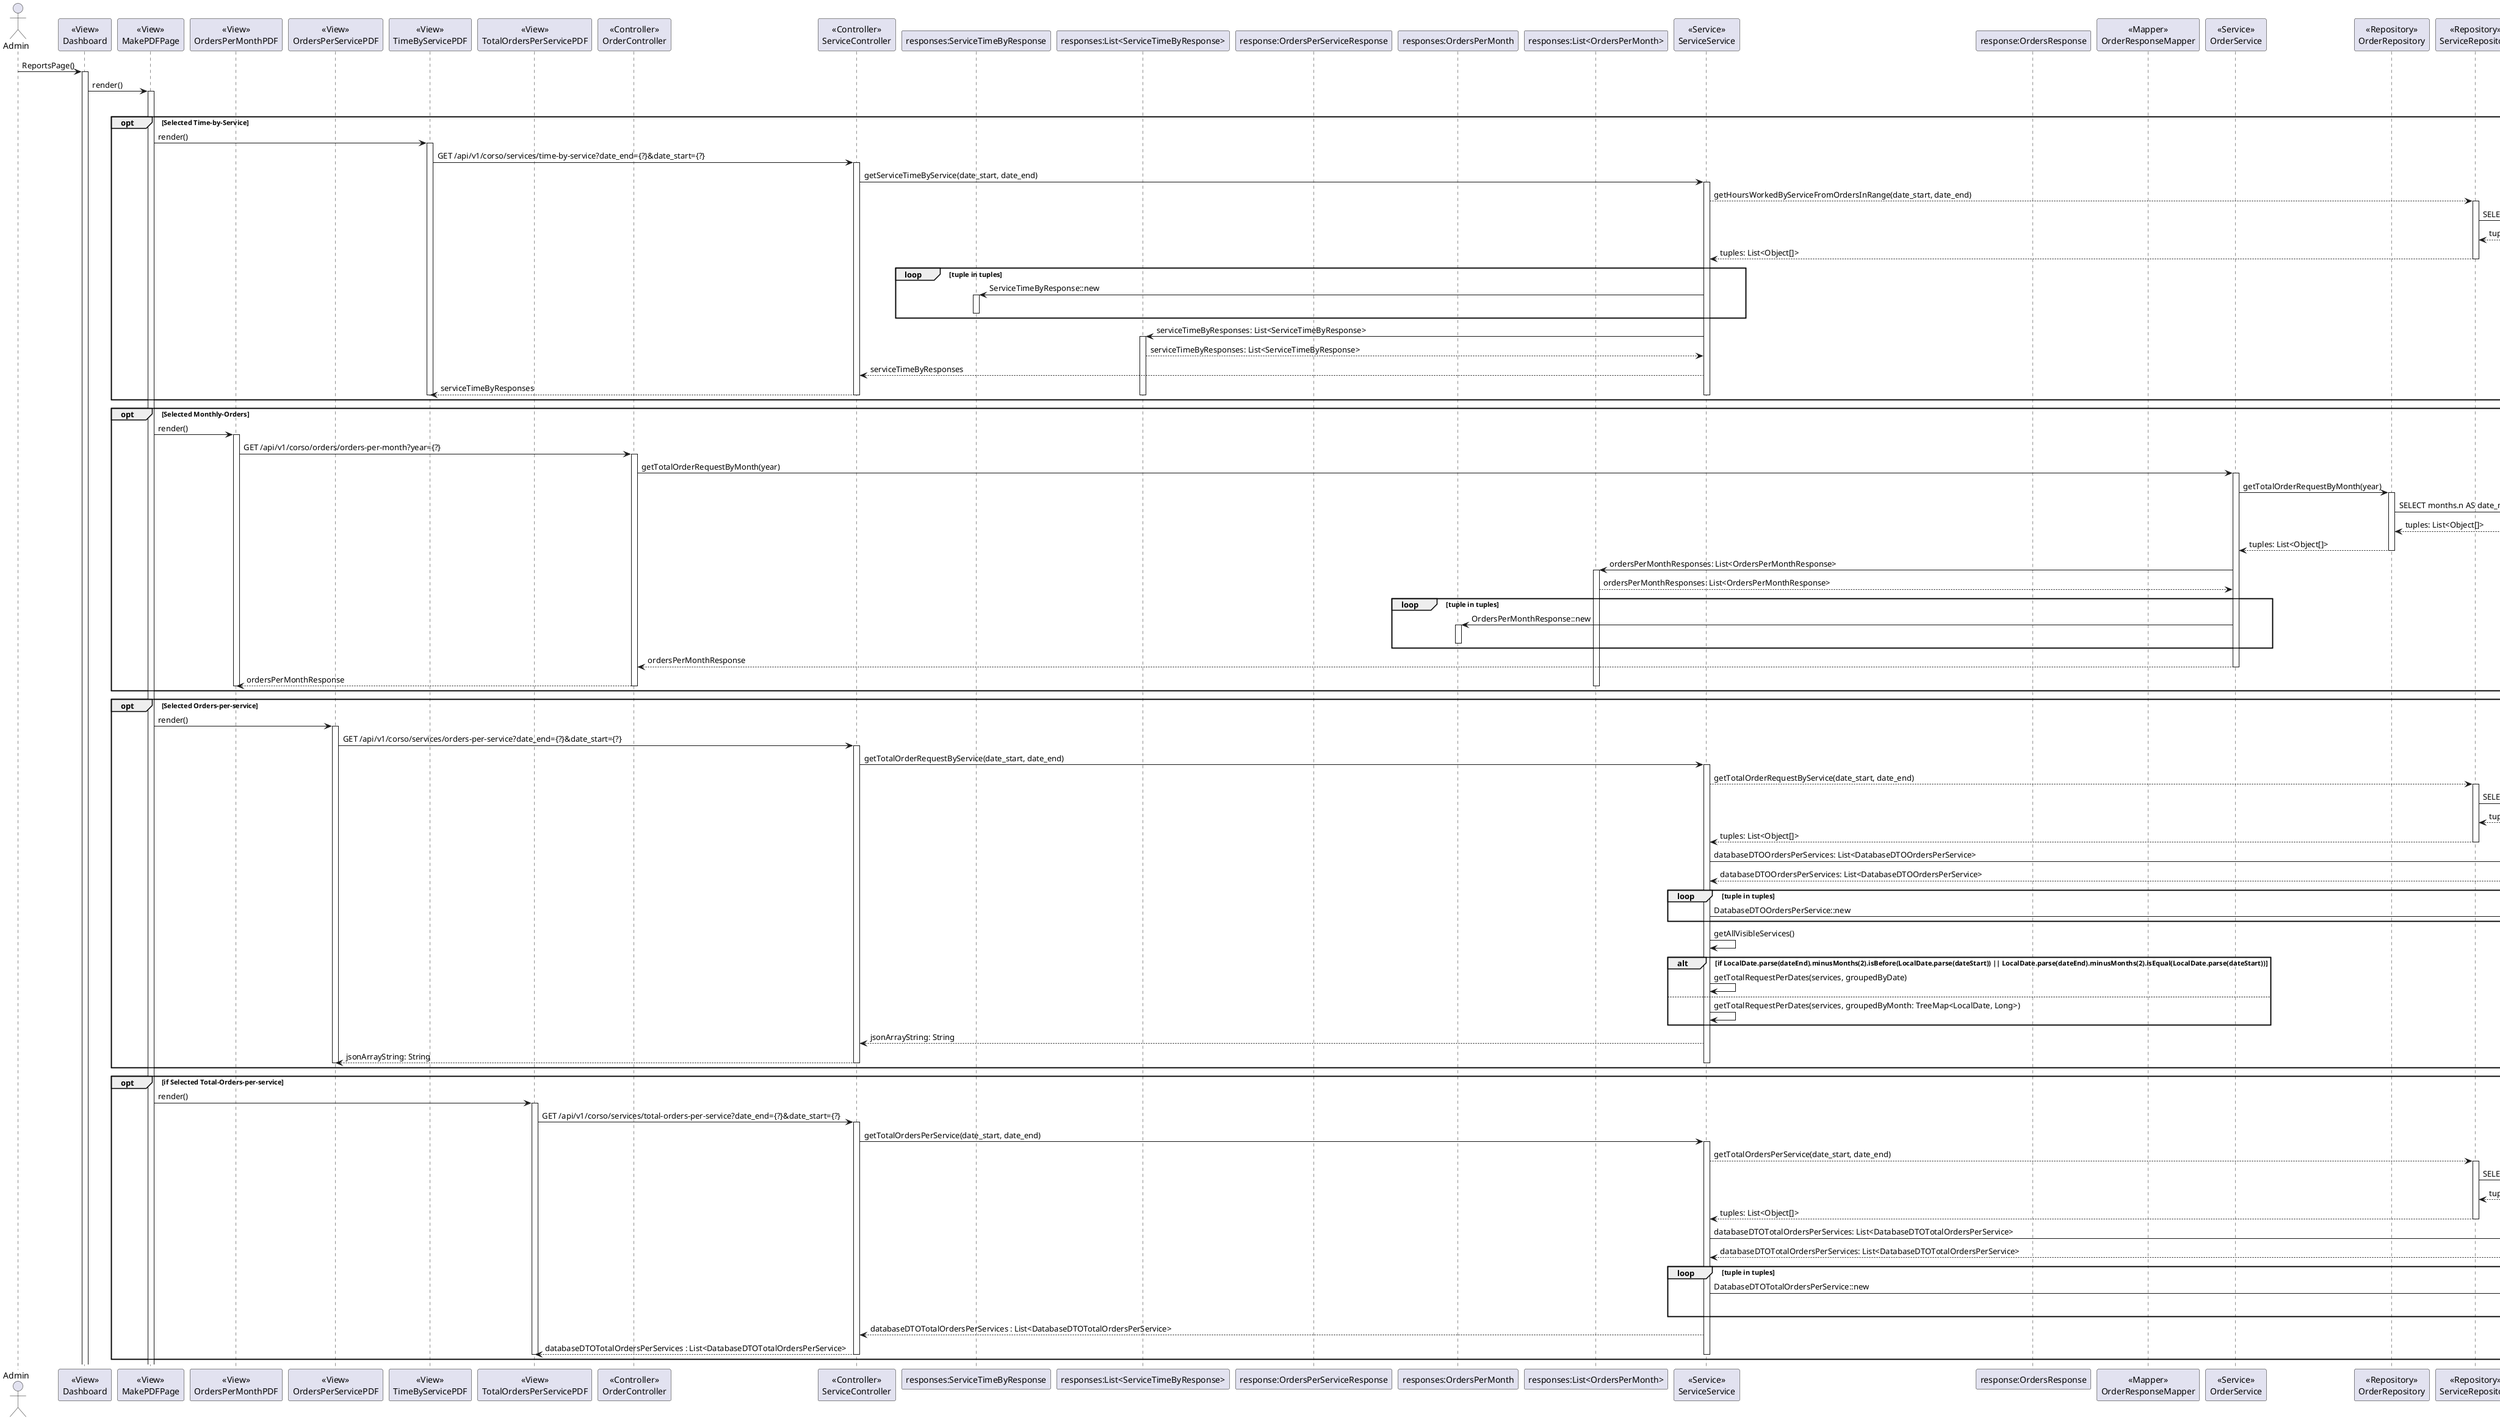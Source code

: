 @startuml

@startuml

actor Admin as "Admin"

participant "<<View>>\nDashboard" as DashB

participant "<<View>>\nMakePDFPage" as ServiceV

participant OrdersPerMonthPDF as "<<View>>\nOrdersPerMonthPDF"

participant OrdersPerServicePDF as "<<View>>\nOrdersPerServicePDF"

participant TimeByServicePDF as "<<View>>\nTimeByServicePDF"

participant TotalOrdersPerServicePDF as "<<View>>\nTotalOrdersPerServicePDF"

participant OrderController as "<<Controller>>\nOrderController"

participant ServiceController as "<<Controller>>\nServiceController"

participant ServiceTimeByResponse as "responses:ServiceTimeByResponse"
participant ServiceTimeByResponseList as "responses:List<ServiceTimeByResponse>"

participant OrdersPerServiceResponse as "response:OrdersPerServiceResponse"

participant OrdersPerMonthResponse as "responses:OrdersPerMonth"
participant OrdersPerMonthResponseList as "responses:List<OrdersPerMonth>"

participant ServiceService as "<<Service>>\nServiceService"

participant OrdersResponse as "response:OrdersResponse"

participant OrderResponseMapper as "<<Mapper>>\nOrderResponseMapper"

participant OrderService as "<<Service>>\nOrderService"

participant OrderRepository as "<<Repository>>\nOrderRepository"

participant ServiceRepository as "<<Repository>>\nServiceRepository"

participant ServiceResponse as "response:ServiceResponse"

participant ServiceResponsesList as "responses:List<ServiceResponse>"

participant DatabaseDTOOrdersPerService as "databaseDTOOrdersPerServices: DatabaseDTOOrdersPerService"
participant DatabaseDTOOrdersPerServiceList as "databaseDTOOrdersPerServices: List<DatabaseDTOOrdersPerService>"

participant DatabaseDTOTotalOrdersPerService as "databaseDTOTotalOrdersPerServices: DatabaseDTOTotalOrdersPerService"

participant DatabaseDTOTotalOrdersPerServiceList as "databaseDTOTotalOrdersPerServices: List<DatabaseDTOTotalOrdersPerService>"

participant Database as "<<Database>>\nDatabase"


Admin -> DashB: ReportsPage()
activate DashB

DashB -> ServiceV: render()
activate ServiceV

opt

opt Selected Time-by-Service

    ServiceV -> TimeByServicePDF: render()
    activate TimeByServicePDF
    TimeByServicePDF -> ServiceController: GET /api/v1/corso/services/time-by-service?date_end={?}&date_start={?}
    activate ServiceController

    ServiceController -> ServiceService: getServiceTimeByService(date_start, date_end)
    activate ServiceService


    ServiceService --> ServiceRepository: getHoursWorkedByServiceFromOrdersInRange(date_start, date_end)
    activate ServiceRepository

    ServiceRepository -> Database: SELECT s.service_id, s.service_name, IFNULL(report.hours_worked, 0) as hours_worked FROM services s LEFT JOIN (SELECT s.service_id, s.service_name, COALESCE(sum(hours_worked), 0) as hours_worked FROM services s LEFT JOIN orders o ON s.service_id = o.service_id WHERE (o.order_status = 'IN_PROGRESS' OR o.order_status = 'COMPLETED') AND o.order_date BETWEEN :date_start AND :date_end GROUP BY s.service_id, s.service_name) as report ON s.service_id = report.service_id WHERE s.is_active = 1 OR (s.is_active = 0 AND report.hours_worked > 0) ORDER BY report.hours_worked DESC;



    activate Database

    Database --> ServiceRepository: tuples: List<Object[]>

    deactivate Database




ServiceRepository --> ServiceService: tuples: List<Object[]>
    deactivate ServiceRepository

        loop tuple in tuples

            ServiceService -> ServiceTimeByResponse : ServiceTimeByResponse::new
            activate ServiceTimeByResponse
        deactivate ServiceTimeByResponse

        end


        ServiceService -> ServiceTimeByResponseList : serviceTimeByResponses: List<ServiceTimeByResponse>

        activate ServiceTimeByResponseList

        ServiceTimeByResponseList --> ServiceService: serviceTimeByResponses: List<ServiceTimeByResponse>





    deactivate OrdersResponse
    deactivate ServiceResponse

    ServiceService --> ServiceController: serviceTimeByResponses

    ServiceController --> TimeByServicePDF: serviceTimeByResponses

        deactivate ServiceTimeByResponseList



    deactivate ServiceService



    deactivate ServiceController

    deactivate ServiceTimeByResponse
    deactivate ServiceTimeByResponseList
    deactivate TimeByServicePDF
end
opt Selected Monthly-Orders

    ServiceV -> OrdersPerMonthPDF: render()
    activate OrdersPerMonthPDF
    OrdersPerMonthPDF -> OrderController: GET /api/v1/corso/orders/orders-per-month?year={?}
    activate OrderController

    OrderController ->  OrderService: getTotalOrderRequestByMonth(year)
    activate OrderService

    OrderService -> OrderRepository: getTotalOrderRequestByMonth(year)
    activate OrderRepository

    OrderRepository -> Database: SELECT months.n AS date_month, IFNULL(y, :year) AS date_year, IFNULL(total_orders, 0) AS total_orders FROM (SELECT 1 AS n UNION SELECT 2 UNION SELECT 3 UNION SELECT 4 UNION SELECT 5 UNION SELECT 6 UNION SELECT 7 UNION SELECT 8 UNION SELECT 9 UNION SELECT 10 UNION SELECT 11 UNION SELECT 12) AS months LEFT JOIN (SELECT MONTH(orders.order_date) AS m, YEAR(orders.order_date) AS y, COUNT(orders.order_id) AS total_orders FROM orders WHERE YEAR(orders.order_date) = :year AND orders.order_status NOT IN ('DECLINED', 'CANCELLED') GROUP BY m, y) AS report ON months.n = report.m ORDER BY months.n;



    activate Database

    Database --> OrderRepository: tuples: List<Object[]>
    deactivate Database

    OrderRepository --> OrderService: tuples: List<Object[]>
    deactivate OrderRepository
    OrderService -> OrdersPerMonthResponseList : ordersPerMonthResponses: List<OrdersPerMonthResponse>

    activate OrdersPerMonthResponseList

    OrdersPerMonthResponseList --> OrderService: ordersPerMonthResponses: List<OrdersPerMonthResponse>


    loop tuple in tuples

        OrderService -> OrdersPerMonthResponse : OrdersPerMonthResponse::new
        activate OrdersPerMonthResponse

        deactivate OrdersPerMonthResponse

    end



    deactivate OrdersResponse

    OrderService --> OrderController: ordersPerMonthResponse
    deactivate OrderService

    OrderController --> OrdersPerMonthPDF: ordersPerMonthResponse

    deactivate OrdersPerMonthResponse
        deactivate OrdersPerMonthPDF






    deactivate OrderController
    deactivate OrdersResponse
    deactivate OrdersPerMonthResponseList
end
opt Selected Orders-per-service


    ServiceV -> OrdersPerServicePDF: render()
    activate OrdersPerServicePDF
    OrdersPerServicePDF -> ServiceController: GET /api/v1/corso/services/orders-per-service?date_end={?}&date_start={?}
    activate ServiceController

    ServiceController -> ServiceService: getTotalOrderRequestByService(date_start, date_end)
    activate ServiceService

    ServiceService --> ServiceRepository: getTotalOrderRequestByService(date_start, date_end)

    activate ServiceRepository

    ServiceRepository -> Database:SELECT s.service_id, s.service_name, COUNT(o.service_id) AS total_order_request, IFNULL(order_date, 'No Orders') AS date FROM services s JOIN (SELECT service_id, order_status, order_date FROM orders WHERE order_date BETWEEN :start_date AND :end_date AND order_status NOT IN ('CANCELLED', 'DECLINED')) o ON s.service_id = o.service_id GROUP BY s.service_id, s.service_name, IFNULL(order_date, 'No Orders') ORDER BY total_order_request DESC;


    activate Database


    Database --> ServiceRepository: tuples: List<Object[]>
    deactivate Database

    ServiceRepository --> ServiceService: tuples: List<Object[]>

    deactivate ServiceRepository

   ServiceService -> DatabaseDTOOrdersPerServiceList : databaseDTOOrdersPerServices: List<DatabaseDTOOrdersPerService>

    activate DatabaseDTOOrdersPerServiceList

    DatabaseDTOOrdersPerServiceList --> ServiceService: databaseDTOOrdersPerServices: List<DatabaseDTOOrdersPerService>

    loop tuple in tuples

        ServiceService -> DatabaseDTOOrdersPerService : DatabaseDTOOrdersPerService::new
        activate DatabaseDTOOrdersPerService

    end

    deactivate DatabaseDTOOrdersPerService





    ServiceService -> ServiceService: getAllVisibleServices()


    alt if LocalDate.parse(dateEnd).minusMonths(2).isBefore(LocalDate.parse(dateStart)) || LocalDate.parse(dateEnd).minusMonths(2).isEqual(LocalDate.parse(dateStart))

        ServiceService -> ServiceService: getTotalRequestPerDates(services, groupedByDate)
    else

        ServiceService -> ServiceService: getTotalRequestPerDates(services, groupedByMonth: TreeMap<LocalDate, Long>)
deactivate DatabaseDTOOrdersPerService
    end


    ServiceService --> ServiceController: jsonArrayString: String

    ServiceController --> OrdersPerServicePDF: jsonArrayString: String

deactivate ServiceService

    deactivate ServiceController

    deactivate DatabaseDTOOrdersPerServiceList

    deactivate OrdersPerServicePDF



end
    opt if Selected Total-Orders-per-service

    ServiceV -> TotalOrdersPerServicePDF: render()
    activate TotalOrdersPerServicePDF
    TotalOrdersPerServicePDF -> ServiceController: GET /api/v1/corso/services/total-orders-per-service?date_end={?}&date_start={?}

    activate ServiceController

    ServiceController -> ServiceService: getTotalOrdersPerService(date_start, date_end)

    activate ServiceService

    ServiceService --> ServiceRepository: getTotalOrdersPerService(date_start, date_end)

    activate ServiceRepository

    ServiceRepository -> Database: SELECT s.service_id, s.service_name, COUNT(o.order_id) AS order_count FROM services s LEFT JOIN (SELECT service_id, order_status, order_date, order_id FROM orders WHERE order_date BETWEEN :start_date AND :end_date AND order_status != 'DECLINED') o ON s.service_id = o.service_id WHERE is_active = 1 OR (s.service_id IN (SELECT service_id FROM orders WHERE order_date BETWEEN :start_date AND :end_date AND order_status != 'DECLINED') AND is_active = 0) GROUP BY s.service_id, s.service_name ORDER BY s.service_name;


    activate Database

    Database --> ServiceRepository: tuples: List<Object[]>

    deactivate Database

    ServiceRepository --> ServiceService: tuples: List<Object[]>

    deactivate ServiceRepository
    ServiceService -> DatabaseDTOTotalOrdersPerServiceList : databaseDTOTotalOrdersPerServices: List<DatabaseDTOTotalOrdersPerService>

    activate DatabaseDTOTotalOrdersPerServiceList

    DatabaseDTOTotalOrdersPerServiceList --> ServiceService: databaseDTOTotalOrdersPerServices: List<DatabaseDTOTotalOrdersPerService>

    loop tuple in tuples

    ServiceService -> DatabaseDTOTotalOrdersPerService : DatabaseDTOTotalOrdersPerService::new

    activate DatabaseDTOTotalOrdersPerService
        deactivate DatabaseDTOTotalOrdersPerService

    end


    deactivate DatabaseDTOTotalOrdersPerServiceList

    ServiceService --> ServiceController: databaseDTOTotalOrdersPerServices : List<DatabaseDTOTotalOrdersPerService>

    ServiceController --> TotalOrdersPerServicePDF: databaseDTOTotalOrdersPerServices : List<DatabaseDTOTotalOrdersPerService>

    deactivate ServiceService

    deactivate ServiceController

    deactivate DatabaseDTOTotalOrdersPerService

    deactivate DatabaseDTOTotalOrdersPerServiceList

    deactivate TotalOrdersPerServicePDF
    end


@enduml
